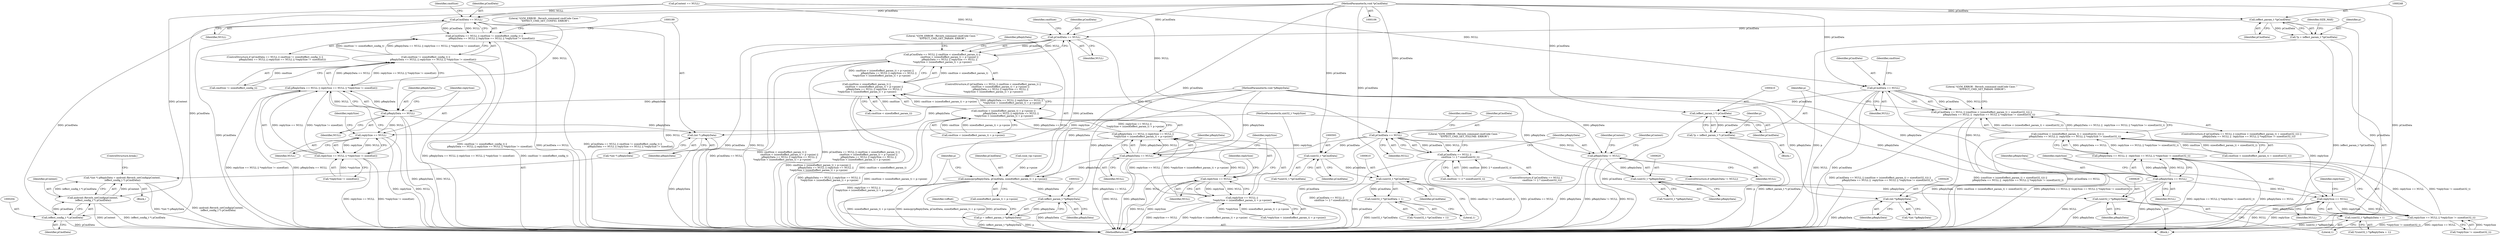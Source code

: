 digraph "0_Android_f490fc335772a9b14e78997486f4a572b0594c04_0@pointer" {
"1000110" [label="(MethodParameterIn,void *pCmdData)"];
"1000169" [label="(Call,pCmdData == NULL)"];
"1000168" [label="(Call,pCmdData == NULL || cmdSize != sizeof(effect_config_t) ||\n                    pReplyData == NULL || replySize == NULL || *replySize != sizeof(int))"];
"1000178" [label="(Call,pReplyData == NULL)"];
"1000177" [label="(Call,pReplyData == NULL || replySize == NULL || *replySize != sizeof(int))"];
"1000172" [label="(Call,cmdSize != sizeof(effect_config_t) ||\n                    pReplyData == NULL || replySize == NULL || *replySize != sizeof(int))"];
"1000182" [label="(Call,replySize == NULL)"];
"1000181" [label="(Call,replySize == NULL || *replySize != sizeof(int))"];
"1000198" [label="(Call,(int *) pReplyData)"];
"1000203" [label="(Call,(effect_config_t *) pCmdData)"];
"1000201" [label="(Call,android::Reverb_setConfig(pContext,\n (effect_config_t *) pCmdData))"];
"1000196" [label="(Call,*(int *) pReplyData = android::Reverb_setConfig(pContext,\n (effect_config_t *) pCmdData))"];
"1000247" [label="(Call,(effect_param_t *)pCmdData)"];
"1000245" [label="(Call,*p = (effect_param_t *)pCmdData)"];
"1000270" [label="(Call,pCmdData == NULL)"];
"1000269" [label="(Call,pCmdData == NULL || cmdSize < sizeof(effect_param_t) ||\n                    cmdSize < (sizeof(effect_param_t) + p->psize) ||\n                    pReplyData == NULL || replySize == NULL ||\n *replySize < (sizeof(effect_param_t) + p->psize))"];
"1000288" [label="(Call,pReplyData == NULL)"];
"1000287" [label="(Call,pReplyData == NULL || replySize == NULL ||\n *replySize < (sizeof(effect_param_t) + p->psize))"];
"1000278" [label="(Call,cmdSize < (sizeof(effect_param_t) + p->psize) ||\n                    pReplyData == NULL || replySize == NULL ||\n *replySize < (sizeof(effect_param_t) + p->psize))"];
"1000273" [label="(Call,cmdSize < sizeof(effect_param_t) ||\n                    cmdSize < (sizeof(effect_param_t) + p->psize) ||\n                    pReplyData == NULL || replySize == NULL ||\n *replySize < (sizeof(effect_param_t) + p->psize))"];
"1000292" [label="(Call,replySize == NULL)"];
"1000291" [label="(Call,replySize == NULL ||\n *replySize < (sizeof(effect_param_t) + p->psize))"];
"1000310" [label="(Call,memcpy(pReplyData, pCmdData, sizeof(effect_param_t) + p->psize))"];
"1000321" [label="(Call,(effect_param_t *)pReplyData)"];
"1000319" [label="(Call,p = (effect_param_t *)pReplyData)"];
"1000376" [label="(Call,pCmdData == NULL)"];
"1000375" [label="(Call,pCmdData == NULL || (cmdSize < (sizeof(effect_param_t) + sizeof(int32_t))) ||\n                    pReplyData == NULL ||  replySize == NULL || *replySize != sizeof(int32_t))"];
"1000388" [label="(Call,pReplyData == NULL)"];
"1000387" [label="(Call,pReplyData == NULL ||  replySize == NULL || *replySize != sizeof(int32_t))"];
"1000379" [label="(Call,(cmdSize < (sizeof(effect_param_t) + sizeof(int32_t))) ||\n                    pReplyData == NULL ||  replySize == NULL || *replySize != sizeof(int32_t))"];
"1000392" [label="(Call,replySize == NULL)"];
"1000391" [label="(Call,replySize == NULL || *replySize != sizeof(int32_t))"];
"1000427" [label="(Call,(int *)pReplyData)"];
"1000409" [label="(Call,(effect_param_t *) pCmdData)"];
"1000407" [label="(Call,*p = (effect_param_t *) pCmdData)"];
"1000563" [label="(Call,pCmdData == NULL)"];
"1000562" [label="(Call,pCmdData == NULL ||\n                cmdSize != 2 * sizeof(uint32_t))"];
"1000579" [label="(Call,pReplyData != NULL)"];
"1000619" [label="(Call,(uint32_t *)pReplyData)"];
"1000628" [label="(Call,(uint32_t *)pReplyData)"];
"1000627" [label="(Call,(uint32_t *)pReplyData + 1)"];
"1000592" [label="(Call,(uint32_t *)pCmdData)"];
"1000609" [label="(Call,(uint32_t *)pCmdData)"];
"1000608" [label="(Call,(uint32_t *)pCmdData + 1)"];
"1000177" [label="(Call,pReplyData == NULL || replySize == NULL || *replySize != sizeof(int))"];
"1000388" [label="(Call,pReplyData == NULL)"];
"1000275" [label="(Identifier,cmdSize)"];
"1000137" [label="(Block,)"];
"1000279" [label="(Call,cmdSize < (sizeof(effect_param_t) + p->psize))"];
"1000651" [label="(Identifier,pContext)"];
"1000203" [label="(Call,(effect_config_t *) pCmdData)"];
"1000567" [label="(Identifier,cmdSize)"];
"1000630" [label="(Identifier,pReplyData)"];
"1000187" [label="(Identifier,replySize)"];
"1000272" [label="(Identifier,NULL)"];
"1000183" [label="(Identifier,replySize)"];
"1000609" [label="(Call,(uint32_t *)pCmdData)"];
"1000201" [label="(Call,android::Reverb_setConfig(pContext,\n (effect_config_t *) pCmdData))"];
"1000375" [label="(Call,pCmdData == NULL || (cmdSize < (sizeof(effect_param_t) + sizeof(int32_t))) ||\n                    pReplyData == NULL ||  replySize == NULL || *replySize != sizeof(int32_t))"];
"1000180" [label="(Identifier,NULL)"];
"1000297" [label="(Identifier,replySize)"];
"1000312" [label="(Identifier,pCmdData)"];
"1000268" [label="(ControlStructure,if (pCmdData == NULL || cmdSize < sizeof(effect_param_t) ||\n                    cmdSize < (sizeof(effect_param_t) + p->psize) ||\n                    pReplyData == NULL || replySize == NULL ||\n *replySize < (sizeof(effect_param_t) + p->psize)))"];
"1000612" [label="(Literal,1)"];
"1000172" [label="(Call,cmdSize != sizeof(effect_config_t) ||\n                    pReplyData == NULL || replySize == NULL || *replySize != sizeof(int))"];
"1000426" [label="(Call,*(int *)pReplyData)"];
"1000246" [label="(Identifier,p)"];
"1000179" [label="(Identifier,pReplyData)"];
"1000181" [label="(Call,replySize == NULL || *replySize != sizeof(int))"];
"1000270" [label="(Call,pCmdData == NULL)"];
"1000628" [label="(Call,(uint32_t *)pReplyData)"];
"1000185" [label="(Call,*replySize != sizeof(int))"];
"1000594" [label="(Identifier,pCmdData)"];
"1000173" [label="(Call,cmdSize != sizeof(effect_config_t))"];
"1000564" [label="(Identifier,pCmdData)"];
"1000592" [label="(Call,(uint32_t *)pCmdData)"];
"1000168" [label="(Call,pCmdData == NULL || cmdSize != sizeof(effect_config_t) ||\n                    pReplyData == NULL || replySize == NULL || *replySize != sizeof(int))"];
"1000253" [label="(Identifier,SIZE_MAX)"];
"1000565" [label="(Identifier,NULL)"];
"1000381" [label="(Identifier,cmdSize)"];
"1000429" [label="(Identifier,pReplyData)"];
"1000198" [label="(Call,(int *) pReplyData)"];
"1000392" [label="(Call,replySize == NULL)"];
"1000415" [label="(Identifier,p)"];
"1000376" [label="(Call,pCmdData == NULL)"];
"1000579" [label="(Call,pReplyData != NULL)"];
"1000387" [label="(Call,pReplyData == NULL ||  replySize == NULL || *replySize != sizeof(int32_t))"];
"1000306" [label="(Literal,\"\tLVM_ERROR : Reverb_command cmdCode Case: \"\n \"EFFECT_CMD_GET_PARAM: ERROR\")"];
"1000245" [label="(Call,*p = (effect_param_t *)pCmdData)"];
"1000323" [label="(Identifier,pReplyData)"];
"1000326" [label="(Identifier,voffset)"];
"1000287" [label="(Call,pReplyData == NULL || replySize == NULL ||\n *replySize < (sizeof(effect_param_t) + p->psize))"];
"1000561" [label="(ControlStructure,if (pCmdData == NULL ||\n                cmdSize != 2 * sizeof(uint32_t)))"];
"1000427" [label="(Call,(int *)pReplyData)"];
"1000393" [label="(Identifier,replySize)"];
"1000169" [label="(Call,pCmdData == NULL)"];
"1000379" [label="(Call,(cmdSize < (sizeof(effect_param_t) + sizeof(int32_t))) ||\n                    pReplyData == NULL ||  replySize == NULL || *replySize != sizeof(int32_t))"];
"1000409" [label="(Call,(effect_param_t *) pCmdData)"];
"1000291" [label="(Call,replySize == NULL ||\n *replySize < (sizeof(effect_param_t) + p->psize))"];
"1000585" [label="(Identifier,pContext)"];
"1000626" [label="(Call,*((uint32_t *)pReplyData + 1))"];
"1000200" [label="(Identifier,pReplyData)"];
"1000627" [label="(Call,(uint32_t *)pReplyData + 1)"];
"1000184" [label="(Identifier,NULL)"];
"1000411" [label="(Identifier,pCmdData)"];
"1000380" [label="(Call,cmdSize < (sizeof(effect_param_t) + sizeof(int32_t)))"];
"1000292" [label="(Call,replySize == NULL)"];
"1000377" [label="(Identifier,pCmdData)"];
"1000110" [label="(MethodParameterIn,void *pCmdData)"];
"1000269" [label="(Call,pCmdData == NULL || cmdSize < sizeof(effect_param_t) ||\n                    cmdSize < (sizeof(effect_param_t) + p->psize) ||\n                    pReplyData == NULL || replySize == NULL ||\n *replySize < (sizeof(effect_param_t) + p->psize))"];
"1000197" [label="(Call,*(int *) pReplyData)"];
"1000126" [label="(Call,pContext == NULL)"];
"1000374" [label="(ControlStructure,if (pCmdData == NULL || (cmdSize < (sizeof(effect_param_t) + sizeof(int32_t))) ||\n                    pReplyData == NULL ||  replySize == NULL || *replySize != sizeof(int32_t)))"];
"1000407" [label="(Call,*p = (effect_param_t *) pCmdData)"];
"1000170" [label="(Identifier,pCmdData)"];
"1000290" [label="(Identifier,NULL)"];
"1000112" [label="(MethodParameterIn,void *pReplyData)"];
"1000619" [label="(Call,(uint32_t *)pReplyData)"];
"1000196" [label="(Call,*(int *) pReplyData = android::Reverb_setConfig(pContext,\n (effect_config_t *) pCmdData))"];
"1000607" [label="(Call,*((uint32_t *)pCmdData + 1))"];
"1000271" [label="(Identifier,pCmdData)"];
"1000293" [label="(Identifier,replySize)"];
"1000574" [label="(Literal,\"\tLVM_ERROR : Reverb_command cmdCode Case: \"\n \"EFFECT_CMD_SET_VOLUME: ERROR\")"];
"1000394" [label="(Identifier,NULL)"];
"1000563" [label="(Call,pCmdData == NULL)"];
"1000562" [label="(Call,pCmdData == NULL ||\n                cmdSize != 2 * sizeof(uint32_t))"];
"1000591" [label="(Call,*(uint32_t *)pCmdData)"];
"1000391" [label="(Call,replySize == NULL || *replySize != sizeof(int32_t))"];
"1000320" [label="(Identifier,p)"];
"1000294" [label="(Identifier,NULL)"];
"1000288" [label="(Call,pReplyData == NULL)"];
"1000580" [label="(Identifier,pReplyData)"];
"1000192" [label="(Literal,\"\tLVM_ERROR : Reverb_command cmdCode Case: \"\n \"EFFECT_CMD_SET_CONFIG: ERROR\")"];
"1000289" [label="(Identifier,pReplyData)"];
"1000378" [label="(Identifier,NULL)"];
"1000321" [label="(Call,(effect_param_t *)pReplyData)"];
"1000313" [label="(Call,sizeof(effect_param_t) + p->psize)"];
"1000389" [label="(Identifier,pReplyData)"];
"1000608" [label="(Call,(uint32_t *)pCmdData + 1)"];
"1000581" [label="(Identifier,NULL)"];
"1000295" [label="(Call,*replySize < (sizeof(effect_param_t) + p->psize))"];
"1000390" [label="(Identifier,NULL)"];
"1000247" [label="(Call,(effect_param_t *)pCmdData)"];
"1000182" [label="(Call,replySize == NULL)"];
"1000174" [label="(Identifier,cmdSize)"];
"1000578" [label="(ControlStructure,if (pReplyData != NULL))"];
"1000256" [label="(Call,(size_t)p->psize)"];
"1000171" [label="(Identifier,NULL)"];
"1000408" [label="(Identifier,p)"];
"1000311" [label="(Identifier,pReplyData)"];
"1000395" [label="(Call,*replySize != sizeof(int32_t))"];
"1000618" [label="(Call,*(uint32_t *)pReplyData)"];
"1000178" [label="(Call,pReplyData == NULL)"];
"1000397" [label="(Identifier,replySize)"];
"1000205" [label="(Identifier,pCmdData)"];
"1000402" [label="(Literal,\"\tLVM_ERROR : Reverb_command cmdCode Case: \"\n \"EFFECT_CMD_SET_PARAM: ERROR\")"];
"1000566" [label="(Call,cmdSize != 2 * sizeof(uint32_t))"];
"1000249" [label="(Identifier,pCmdData)"];
"1000621" [label="(Identifier,pReplyData)"];
"1000611" [label="(Identifier,pCmdData)"];
"1000273" [label="(Call,cmdSize < sizeof(effect_param_t) ||\n                    cmdSize < (sizeof(effect_param_t) + p->psize) ||\n                    pReplyData == NULL || replySize == NULL ||\n *replySize < (sizeof(effect_param_t) + p->psize))"];
"1000111" [label="(MethodParameterIn,uint32_t *replySize)"];
"1000373" [label="(Block,)"];
"1000206" [label="(ControlStructure,break;)"];
"1000319" [label="(Call,p = (effect_param_t *)pReplyData)"];
"1000243" [label="(Block,)"];
"1000631" [label="(Literal,1)"];
"1000278" [label="(Call,cmdSize < (sizeof(effect_param_t) + p->psize) ||\n                    pReplyData == NULL || replySize == NULL ||\n *replySize < (sizeof(effect_param_t) + p->psize))"];
"1000688" [label="(MethodReturn,int)"];
"1000202" [label="(Identifier,pContext)"];
"1000167" [label="(ControlStructure,if (pCmdData == NULL || cmdSize != sizeof(effect_config_t) ||\n                    pReplyData == NULL || replySize == NULL || *replySize != sizeof(int)))"];
"1000274" [label="(Call,cmdSize < sizeof(effect_param_t))"];
"1000310" [label="(Call,memcpy(pReplyData, pCmdData, sizeof(effect_param_t) + p->psize))"];
"1000110" -> "1000106"  [label="AST: "];
"1000110" -> "1000688"  [label="DDG: pCmdData"];
"1000110" -> "1000169"  [label="DDG: pCmdData"];
"1000110" -> "1000203"  [label="DDG: pCmdData"];
"1000110" -> "1000247"  [label="DDG: pCmdData"];
"1000110" -> "1000270"  [label="DDG: pCmdData"];
"1000110" -> "1000310"  [label="DDG: pCmdData"];
"1000110" -> "1000376"  [label="DDG: pCmdData"];
"1000110" -> "1000409"  [label="DDG: pCmdData"];
"1000110" -> "1000563"  [label="DDG: pCmdData"];
"1000110" -> "1000592"  [label="DDG: pCmdData"];
"1000110" -> "1000609"  [label="DDG: pCmdData"];
"1000169" -> "1000168"  [label="AST: "];
"1000169" -> "1000171"  [label="CFG: "];
"1000170" -> "1000169"  [label="AST: "];
"1000171" -> "1000169"  [label="AST: "];
"1000174" -> "1000169"  [label="CFG: "];
"1000168" -> "1000169"  [label="CFG: "];
"1000169" -> "1000688"  [label="DDG: NULL"];
"1000169" -> "1000688"  [label="DDG: pCmdData"];
"1000169" -> "1000168"  [label="DDG: pCmdData"];
"1000169" -> "1000168"  [label="DDG: NULL"];
"1000126" -> "1000169"  [label="DDG: NULL"];
"1000169" -> "1000178"  [label="DDG: NULL"];
"1000169" -> "1000203"  [label="DDG: pCmdData"];
"1000168" -> "1000167"  [label="AST: "];
"1000168" -> "1000172"  [label="CFG: "];
"1000172" -> "1000168"  [label="AST: "];
"1000192" -> "1000168"  [label="CFG: "];
"1000199" -> "1000168"  [label="CFG: "];
"1000168" -> "1000688"  [label="DDG: pCmdData == NULL || cmdSize != sizeof(effect_config_t) ||\n                    pReplyData == NULL || replySize == NULL || *replySize != sizeof(int)"];
"1000168" -> "1000688"  [label="DDG: cmdSize != sizeof(effect_config_t) ||\n                    pReplyData == NULL || replySize == NULL || *replySize != sizeof(int)"];
"1000168" -> "1000688"  [label="DDG: pCmdData == NULL"];
"1000172" -> "1000168"  [label="DDG: cmdSize != sizeof(effect_config_t)"];
"1000172" -> "1000168"  [label="DDG: pReplyData == NULL || replySize == NULL || *replySize != sizeof(int)"];
"1000178" -> "1000177"  [label="AST: "];
"1000178" -> "1000180"  [label="CFG: "];
"1000179" -> "1000178"  [label="AST: "];
"1000180" -> "1000178"  [label="AST: "];
"1000183" -> "1000178"  [label="CFG: "];
"1000177" -> "1000178"  [label="CFG: "];
"1000178" -> "1000688"  [label="DDG: pReplyData"];
"1000178" -> "1000688"  [label="DDG: NULL"];
"1000178" -> "1000177"  [label="DDG: pReplyData"];
"1000178" -> "1000177"  [label="DDG: NULL"];
"1000112" -> "1000178"  [label="DDG: pReplyData"];
"1000178" -> "1000182"  [label="DDG: NULL"];
"1000178" -> "1000198"  [label="DDG: pReplyData"];
"1000177" -> "1000172"  [label="AST: "];
"1000177" -> "1000181"  [label="CFG: "];
"1000181" -> "1000177"  [label="AST: "];
"1000172" -> "1000177"  [label="CFG: "];
"1000177" -> "1000688"  [label="DDG: pReplyData == NULL"];
"1000177" -> "1000688"  [label="DDG: replySize == NULL || *replySize != sizeof(int)"];
"1000177" -> "1000172"  [label="DDG: pReplyData == NULL"];
"1000177" -> "1000172"  [label="DDG: replySize == NULL || *replySize != sizeof(int)"];
"1000181" -> "1000177"  [label="DDG: replySize == NULL"];
"1000181" -> "1000177"  [label="DDG: *replySize != sizeof(int)"];
"1000172" -> "1000173"  [label="CFG: "];
"1000173" -> "1000172"  [label="AST: "];
"1000172" -> "1000688"  [label="DDG: cmdSize != sizeof(effect_config_t)"];
"1000172" -> "1000688"  [label="DDG: pReplyData == NULL || replySize == NULL || *replySize != sizeof(int)"];
"1000173" -> "1000172"  [label="DDG: cmdSize"];
"1000182" -> "1000181"  [label="AST: "];
"1000182" -> "1000184"  [label="CFG: "];
"1000183" -> "1000182"  [label="AST: "];
"1000184" -> "1000182"  [label="AST: "];
"1000187" -> "1000182"  [label="CFG: "];
"1000181" -> "1000182"  [label="CFG: "];
"1000182" -> "1000688"  [label="DDG: NULL"];
"1000182" -> "1000688"  [label="DDG: replySize"];
"1000182" -> "1000181"  [label="DDG: replySize"];
"1000182" -> "1000181"  [label="DDG: NULL"];
"1000111" -> "1000182"  [label="DDG: replySize"];
"1000181" -> "1000185"  [label="CFG: "];
"1000185" -> "1000181"  [label="AST: "];
"1000181" -> "1000688"  [label="DDG: replySize == NULL"];
"1000181" -> "1000688"  [label="DDG: *replySize != sizeof(int)"];
"1000185" -> "1000181"  [label="DDG: *replySize"];
"1000198" -> "1000197"  [label="AST: "];
"1000198" -> "1000200"  [label="CFG: "];
"1000199" -> "1000198"  [label="AST: "];
"1000200" -> "1000198"  [label="AST: "];
"1000197" -> "1000198"  [label="CFG: "];
"1000198" -> "1000688"  [label="DDG: pReplyData"];
"1000112" -> "1000198"  [label="DDG: pReplyData"];
"1000203" -> "1000201"  [label="AST: "];
"1000203" -> "1000205"  [label="CFG: "];
"1000204" -> "1000203"  [label="AST: "];
"1000205" -> "1000203"  [label="AST: "];
"1000201" -> "1000203"  [label="CFG: "];
"1000203" -> "1000688"  [label="DDG: pCmdData"];
"1000203" -> "1000201"  [label="DDG: pCmdData"];
"1000201" -> "1000196"  [label="AST: "];
"1000202" -> "1000201"  [label="AST: "];
"1000196" -> "1000201"  [label="CFG: "];
"1000201" -> "1000688"  [label="DDG: (effect_config_t *) pCmdData"];
"1000201" -> "1000688"  [label="DDG: pContext"];
"1000201" -> "1000196"  [label="DDG: pContext"];
"1000201" -> "1000196"  [label="DDG: (effect_config_t *) pCmdData"];
"1000126" -> "1000201"  [label="DDG: pContext"];
"1000196" -> "1000137"  [label="AST: "];
"1000197" -> "1000196"  [label="AST: "];
"1000206" -> "1000196"  [label="CFG: "];
"1000196" -> "1000688"  [label="DDG: android::Reverb_setConfig(pContext,\n (effect_config_t *) pCmdData)"];
"1000196" -> "1000688"  [label="DDG: *(int *) pReplyData"];
"1000247" -> "1000245"  [label="AST: "];
"1000247" -> "1000249"  [label="CFG: "];
"1000248" -> "1000247"  [label="AST: "];
"1000249" -> "1000247"  [label="AST: "];
"1000245" -> "1000247"  [label="CFG: "];
"1000247" -> "1000688"  [label="DDG: pCmdData"];
"1000247" -> "1000245"  [label="DDG: pCmdData"];
"1000247" -> "1000270"  [label="DDG: pCmdData"];
"1000245" -> "1000243"  [label="AST: "];
"1000246" -> "1000245"  [label="AST: "];
"1000253" -> "1000245"  [label="CFG: "];
"1000245" -> "1000688"  [label="DDG: p"];
"1000245" -> "1000688"  [label="DDG: (effect_param_t *)pCmdData"];
"1000270" -> "1000269"  [label="AST: "];
"1000270" -> "1000272"  [label="CFG: "];
"1000271" -> "1000270"  [label="AST: "];
"1000272" -> "1000270"  [label="AST: "];
"1000275" -> "1000270"  [label="CFG: "];
"1000269" -> "1000270"  [label="CFG: "];
"1000270" -> "1000688"  [label="DDG: NULL"];
"1000270" -> "1000688"  [label="DDG: pCmdData"];
"1000270" -> "1000269"  [label="DDG: pCmdData"];
"1000270" -> "1000269"  [label="DDG: NULL"];
"1000126" -> "1000270"  [label="DDG: NULL"];
"1000270" -> "1000288"  [label="DDG: NULL"];
"1000270" -> "1000310"  [label="DDG: pCmdData"];
"1000269" -> "1000268"  [label="AST: "];
"1000269" -> "1000273"  [label="CFG: "];
"1000273" -> "1000269"  [label="AST: "];
"1000306" -> "1000269"  [label="CFG: "];
"1000311" -> "1000269"  [label="CFG: "];
"1000269" -> "1000688"  [label="DDG: pCmdData == NULL || cmdSize < sizeof(effect_param_t) ||\n                    cmdSize < (sizeof(effect_param_t) + p->psize) ||\n                    pReplyData == NULL || replySize == NULL ||\n *replySize < (sizeof(effect_param_t) + p->psize)"];
"1000269" -> "1000688"  [label="DDG: cmdSize < sizeof(effect_param_t) ||\n                    cmdSize < (sizeof(effect_param_t) + p->psize) ||\n                    pReplyData == NULL || replySize == NULL ||\n *replySize < (sizeof(effect_param_t) + p->psize)"];
"1000269" -> "1000688"  [label="DDG: pCmdData == NULL"];
"1000273" -> "1000269"  [label="DDG: cmdSize < sizeof(effect_param_t)"];
"1000273" -> "1000269"  [label="DDG: cmdSize < (sizeof(effect_param_t) + p->psize) ||\n                    pReplyData == NULL || replySize == NULL ||\n *replySize < (sizeof(effect_param_t) + p->psize)"];
"1000288" -> "1000287"  [label="AST: "];
"1000288" -> "1000290"  [label="CFG: "];
"1000289" -> "1000288"  [label="AST: "];
"1000290" -> "1000288"  [label="AST: "];
"1000293" -> "1000288"  [label="CFG: "];
"1000287" -> "1000288"  [label="CFG: "];
"1000288" -> "1000688"  [label="DDG: NULL"];
"1000288" -> "1000688"  [label="DDG: pReplyData"];
"1000288" -> "1000287"  [label="DDG: pReplyData"];
"1000288" -> "1000287"  [label="DDG: NULL"];
"1000112" -> "1000288"  [label="DDG: pReplyData"];
"1000288" -> "1000292"  [label="DDG: NULL"];
"1000288" -> "1000310"  [label="DDG: pReplyData"];
"1000287" -> "1000278"  [label="AST: "];
"1000287" -> "1000291"  [label="CFG: "];
"1000291" -> "1000287"  [label="AST: "];
"1000278" -> "1000287"  [label="CFG: "];
"1000287" -> "1000688"  [label="DDG: replySize == NULL ||\n *replySize < (sizeof(effect_param_t) + p->psize)"];
"1000287" -> "1000688"  [label="DDG: pReplyData == NULL"];
"1000287" -> "1000278"  [label="DDG: pReplyData == NULL"];
"1000287" -> "1000278"  [label="DDG: replySize == NULL ||\n *replySize < (sizeof(effect_param_t) + p->psize)"];
"1000291" -> "1000287"  [label="DDG: replySize == NULL"];
"1000291" -> "1000287"  [label="DDG: *replySize < (sizeof(effect_param_t) + p->psize)"];
"1000278" -> "1000273"  [label="AST: "];
"1000278" -> "1000279"  [label="CFG: "];
"1000279" -> "1000278"  [label="AST: "];
"1000273" -> "1000278"  [label="CFG: "];
"1000278" -> "1000688"  [label="DDG: pReplyData == NULL || replySize == NULL ||\n *replySize < (sizeof(effect_param_t) + p->psize)"];
"1000278" -> "1000688"  [label="DDG: cmdSize < (sizeof(effect_param_t) + p->psize)"];
"1000278" -> "1000273"  [label="DDG: cmdSize < (sizeof(effect_param_t) + p->psize)"];
"1000278" -> "1000273"  [label="DDG: pReplyData == NULL || replySize == NULL ||\n *replySize < (sizeof(effect_param_t) + p->psize)"];
"1000279" -> "1000278"  [label="DDG: cmdSize"];
"1000279" -> "1000278"  [label="DDG: sizeof(effect_param_t) + p->psize"];
"1000273" -> "1000274"  [label="CFG: "];
"1000274" -> "1000273"  [label="AST: "];
"1000273" -> "1000688"  [label="DDG: cmdSize < sizeof(effect_param_t)"];
"1000273" -> "1000688"  [label="DDG: cmdSize < (sizeof(effect_param_t) + p->psize) ||\n                    pReplyData == NULL || replySize == NULL ||\n *replySize < (sizeof(effect_param_t) + p->psize)"];
"1000274" -> "1000273"  [label="DDG: cmdSize"];
"1000292" -> "1000291"  [label="AST: "];
"1000292" -> "1000294"  [label="CFG: "];
"1000293" -> "1000292"  [label="AST: "];
"1000294" -> "1000292"  [label="AST: "];
"1000297" -> "1000292"  [label="CFG: "];
"1000291" -> "1000292"  [label="CFG: "];
"1000292" -> "1000688"  [label="DDG: NULL"];
"1000292" -> "1000688"  [label="DDG: replySize"];
"1000292" -> "1000291"  [label="DDG: replySize"];
"1000292" -> "1000291"  [label="DDG: NULL"];
"1000111" -> "1000292"  [label="DDG: replySize"];
"1000291" -> "1000295"  [label="CFG: "];
"1000295" -> "1000291"  [label="AST: "];
"1000291" -> "1000688"  [label="DDG: replySize == NULL"];
"1000291" -> "1000688"  [label="DDG: *replySize < (sizeof(effect_param_t) + p->psize)"];
"1000295" -> "1000291"  [label="DDG: *replySize"];
"1000295" -> "1000291"  [label="DDG: sizeof(effect_param_t) + p->psize"];
"1000310" -> "1000243"  [label="AST: "];
"1000310" -> "1000313"  [label="CFG: "];
"1000311" -> "1000310"  [label="AST: "];
"1000312" -> "1000310"  [label="AST: "];
"1000313" -> "1000310"  [label="AST: "];
"1000320" -> "1000310"  [label="CFG: "];
"1000310" -> "1000688"  [label="DDG: memcpy(pReplyData, pCmdData, sizeof(effect_param_t) + p->psize)"];
"1000310" -> "1000688"  [label="DDG: pCmdData"];
"1000310" -> "1000688"  [label="DDG: sizeof(effect_param_t) + p->psize"];
"1000112" -> "1000310"  [label="DDG: pReplyData"];
"1000256" -> "1000310"  [label="DDG: p->psize"];
"1000310" -> "1000321"  [label="DDG: pReplyData"];
"1000321" -> "1000319"  [label="AST: "];
"1000321" -> "1000323"  [label="CFG: "];
"1000322" -> "1000321"  [label="AST: "];
"1000323" -> "1000321"  [label="AST: "];
"1000319" -> "1000321"  [label="CFG: "];
"1000321" -> "1000688"  [label="DDG: pReplyData"];
"1000321" -> "1000319"  [label="DDG: pReplyData"];
"1000112" -> "1000321"  [label="DDG: pReplyData"];
"1000319" -> "1000243"  [label="AST: "];
"1000320" -> "1000319"  [label="AST: "];
"1000326" -> "1000319"  [label="CFG: "];
"1000319" -> "1000688"  [label="DDG: (effect_param_t *)pReplyData"];
"1000319" -> "1000688"  [label="DDG: p"];
"1000376" -> "1000375"  [label="AST: "];
"1000376" -> "1000378"  [label="CFG: "];
"1000377" -> "1000376"  [label="AST: "];
"1000378" -> "1000376"  [label="AST: "];
"1000381" -> "1000376"  [label="CFG: "];
"1000375" -> "1000376"  [label="CFG: "];
"1000376" -> "1000688"  [label="DDG: pCmdData"];
"1000376" -> "1000688"  [label="DDG: NULL"];
"1000376" -> "1000375"  [label="DDG: pCmdData"];
"1000376" -> "1000375"  [label="DDG: NULL"];
"1000126" -> "1000376"  [label="DDG: NULL"];
"1000376" -> "1000388"  [label="DDG: NULL"];
"1000376" -> "1000409"  [label="DDG: pCmdData"];
"1000375" -> "1000374"  [label="AST: "];
"1000375" -> "1000379"  [label="CFG: "];
"1000379" -> "1000375"  [label="AST: "];
"1000402" -> "1000375"  [label="CFG: "];
"1000408" -> "1000375"  [label="CFG: "];
"1000375" -> "1000688"  [label="DDG: pCmdData == NULL"];
"1000375" -> "1000688"  [label="DDG: pCmdData == NULL || (cmdSize < (sizeof(effect_param_t) + sizeof(int32_t))) ||\n                    pReplyData == NULL ||  replySize == NULL || *replySize != sizeof(int32_t)"];
"1000375" -> "1000688"  [label="DDG: (cmdSize < (sizeof(effect_param_t) + sizeof(int32_t))) ||\n                    pReplyData == NULL ||  replySize == NULL || *replySize != sizeof(int32_t)"];
"1000379" -> "1000375"  [label="DDG: cmdSize < (sizeof(effect_param_t) + sizeof(int32_t))"];
"1000379" -> "1000375"  [label="DDG: pReplyData == NULL ||  replySize == NULL || *replySize != sizeof(int32_t)"];
"1000388" -> "1000387"  [label="AST: "];
"1000388" -> "1000390"  [label="CFG: "];
"1000389" -> "1000388"  [label="AST: "];
"1000390" -> "1000388"  [label="AST: "];
"1000393" -> "1000388"  [label="CFG: "];
"1000387" -> "1000388"  [label="CFG: "];
"1000388" -> "1000688"  [label="DDG: pReplyData"];
"1000388" -> "1000688"  [label="DDG: NULL"];
"1000388" -> "1000387"  [label="DDG: pReplyData"];
"1000388" -> "1000387"  [label="DDG: NULL"];
"1000112" -> "1000388"  [label="DDG: pReplyData"];
"1000388" -> "1000392"  [label="DDG: NULL"];
"1000388" -> "1000427"  [label="DDG: pReplyData"];
"1000387" -> "1000379"  [label="AST: "];
"1000387" -> "1000391"  [label="CFG: "];
"1000391" -> "1000387"  [label="AST: "];
"1000379" -> "1000387"  [label="CFG: "];
"1000387" -> "1000688"  [label="DDG: pReplyData == NULL"];
"1000387" -> "1000688"  [label="DDG: replySize == NULL || *replySize != sizeof(int32_t)"];
"1000387" -> "1000379"  [label="DDG: pReplyData == NULL"];
"1000387" -> "1000379"  [label="DDG: replySize == NULL || *replySize != sizeof(int32_t)"];
"1000391" -> "1000387"  [label="DDG: replySize == NULL"];
"1000391" -> "1000387"  [label="DDG: *replySize != sizeof(int32_t)"];
"1000379" -> "1000380"  [label="CFG: "];
"1000380" -> "1000379"  [label="AST: "];
"1000379" -> "1000688"  [label="DDG: cmdSize < (sizeof(effect_param_t) + sizeof(int32_t))"];
"1000379" -> "1000688"  [label="DDG: pReplyData == NULL ||  replySize == NULL || *replySize != sizeof(int32_t)"];
"1000380" -> "1000379"  [label="DDG: cmdSize"];
"1000380" -> "1000379"  [label="DDG: sizeof(effect_param_t) + sizeof(int32_t)"];
"1000392" -> "1000391"  [label="AST: "];
"1000392" -> "1000394"  [label="CFG: "];
"1000393" -> "1000392"  [label="AST: "];
"1000394" -> "1000392"  [label="AST: "];
"1000397" -> "1000392"  [label="CFG: "];
"1000391" -> "1000392"  [label="CFG: "];
"1000392" -> "1000688"  [label="DDG: NULL"];
"1000392" -> "1000688"  [label="DDG: replySize"];
"1000392" -> "1000391"  [label="DDG: replySize"];
"1000392" -> "1000391"  [label="DDG: NULL"];
"1000111" -> "1000392"  [label="DDG: replySize"];
"1000391" -> "1000395"  [label="CFG: "];
"1000395" -> "1000391"  [label="AST: "];
"1000391" -> "1000688"  [label="DDG: replySize == NULL"];
"1000391" -> "1000688"  [label="DDG: *replySize != sizeof(int32_t)"];
"1000395" -> "1000391"  [label="DDG: *replySize"];
"1000427" -> "1000426"  [label="AST: "];
"1000427" -> "1000429"  [label="CFG: "];
"1000428" -> "1000427"  [label="AST: "];
"1000429" -> "1000427"  [label="AST: "];
"1000426" -> "1000427"  [label="CFG: "];
"1000427" -> "1000688"  [label="DDG: pReplyData"];
"1000112" -> "1000427"  [label="DDG: pReplyData"];
"1000409" -> "1000407"  [label="AST: "];
"1000409" -> "1000411"  [label="CFG: "];
"1000410" -> "1000409"  [label="AST: "];
"1000411" -> "1000409"  [label="AST: "];
"1000407" -> "1000409"  [label="CFG: "];
"1000409" -> "1000688"  [label="DDG: pCmdData"];
"1000409" -> "1000407"  [label="DDG: pCmdData"];
"1000407" -> "1000373"  [label="AST: "];
"1000408" -> "1000407"  [label="AST: "];
"1000415" -> "1000407"  [label="CFG: "];
"1000407" -> "1000688"  [label="DDG: (effect_param_t *) pCmdData"];
"1000407" -> "1000688"  [label="DDG: p"];
"1000563" -> "1000562"  [label="AST: "];
"1000563" -> "1000565"  [label="CFG: "];
"1000564" -> "1000563"  [label="AST: "];
"1000565" -> "1000563"  [label="AST: "];
"1000567" -> "1000563"  [label="CFG: "];
"1000562" -> "1000563"  [label="CFG: "];
"1000563" -> "1000688"  [label="DDG: NULL"];
"1000563" -> "1000688"  [label="DDG: pCmdData"];
"1000563" -> "1000562"  [label="DDG: pCmdData"];
"1000563" -> "1000562"  [label="DDG: NULL"];
"1000126" -> "1000563"  [label="DDG: NULL"];
"1000563" -> "1000579"  [label="DDG: NULL"];
"1000563" -> "1000592"  [label="DDG: pCmdData"];
"1000562" -> "1000561"  [label="AST: "];
"1000562" -> "1000566"  [label="CFG: "];
"1000566" -> "1000562"  [label="AST: "];
"1000574" -> "1000562"  [label="CFG: "];
"1000580" -> "1000562"  [label="CFG: "];
"1000562" -> "1000688"  [label="DDG: pCmdData == NULL"];
"1000562" -> "1000688"  [label="DDG: pCmdData == NULL ||\n                cmdSize != 2 * sizeof(uint32_t)"];
"1000562" -> "1000688"  [label="DDG: cmdSize != 2 * sizeof(uint32_t)"];
"1000566" -> "1000562"  [label="DDG: cmdSize"];
"1000566" -> "1000562"  [label="DDG: 2 * sizeof(uint32_t)"];
"1000579" -> "1000578"  [label="AST: "];
"1000579" -> "1000581"  [label="CFG: "];
"1000580" -> "1000579"  [label="AST: "];
"1000581" -> "1000579"  [label="AST: "];
"1000585" -> "1000579"  [label="CFG: "];
"1000651" -> "1000579"  [label="CFG: "];
"1000579" -> "1000688"  [label="DDG: pReplyData != NULL"];
"1000579" -> "1000688"  [label="DDG: pReplyData"];
"1000579" -> "1000688"  [label="DDG: NULL"];
"1000112" -> "1000579"  [label="DDG: pReplyData"];
"1000579" -> "1000619"  [label="DDG: pReplyData"];
"1000619" -> "1000618"  [label="AST: "];
"1000619" -> "1000621"  [label="CFG: "];
"1000620" -> "1000619"  [label="AST: "];
"1000621" -> "1000619"  [label="AST: "];
"1000618" -> "1000619"  [label="CFG: "];
"1000112" -> "1000619"  [label="DDG: pReplyData"];
"1000619" -> "1000628"  [label="DDG: pReplyData"];
"1000628" -> "1000627"  [label="AST: "];
"1000628" -> "1000630"  [label="CFG: "];
"1000629" -> "1000628"  [label="AST: "];
"1000630" -> "1000628"  [label="AST: "];
"1000631" -> "1000628"  [label="CFG: "];
"1000628" -> "1000688"  [label="DDG: pReplyData"];
"1000628" -> "1000627"  [label="DDG: pReplyData"];
"1000112" -> "1000628"  [label="DDG: pReplyData"];
"1000627" -> "1000626"  [label="AST: "];
"1000627" -> "1000631"  [label="CFG: "];
"1000631" -> "1000627"  [label="AST: "];
"1000626" -> "1000627"  [label="CFG: "];
"1000627" -> "1000688"  [label="DDG: (uint32_t *)pReplyData"];
"1000592" -> "1000591"  [label="AST: "];
"1000592" -> "1000594"  [label="CFG: "];
"1000593" -> "1000592"  [label="AST: "];
"1000594" -> "1000592"  [label="AST: "];
"1000591" -> "1000592"  [label="CFG: "];
"1000592" -> "1000609"  [label="DDG: pCmdData"];
"1000609" -> "1000608"  [label="AST: "];
"1000609" -> "1000611"  [label="CFG: "];
"1000610" -> "1000609"  [label="AST: "];
"1000611" -> "1000609"  [label="AST: "];
"1000612" -> "1000609"  [label="CFG: "];
"1000609" -> "1000688"  [label="DDG: pCmdData"];
"1000609" -> "1000608"  [label="DDG: pCmdData"];
"1000608" -> "1000607"  [label="AST: "];
"1000608" -> "1000612"  [label="CFG: "];
"1000612" -> "1000608"  [label="AST: "];
"1000607" -> "1000608"  [label="CFG: "];
"1000608" -> "1000688"  [label="DDG: (uint32_t *)pCmdData"];
}
